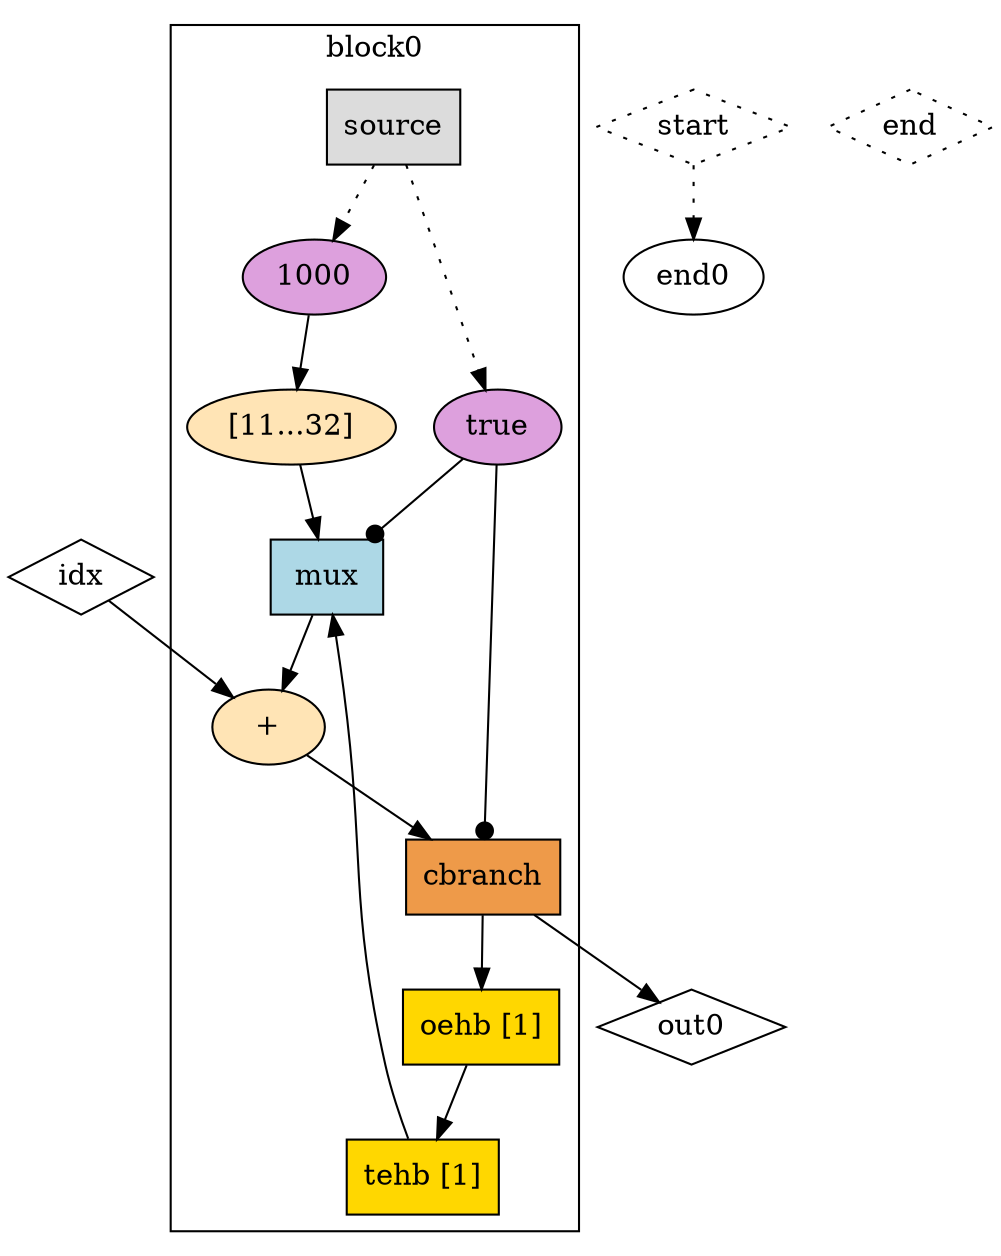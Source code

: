 Digraph G {
  splines=spline;
  compound=true; // Allow edges between clusters
  // Function arguments
  "idx" [mlir_op="handshake.func", shape=diamond, label="idx", style="solid"]
  "start" [mlir_op="handshake.func", shape=diamond, label="start", style="dotted"]
  // Function results
  "out0" [mlir_op="handshake.func", shape=diamond, label="out0", style="solid"]
  "end" [mlir_op="handshake.func", shape=diamond, label="end", style="dotted"]
  // Units/Channels in BB 0
  subgraph "cluster0" {
    label="block0"
    // Units in BB 0
    "source0" [mlir_op="handshake.source", label="source", fillcolor=gainsboro, shape="box", style="filled"]
    "constant1" [mlir_op="handshake.constant", label="1000", fillcolor=plum, shape="oval", style="filled"]
    "extsi0" [mlir_op="handshake.extsi", label="[11...32]", fillcolor=moccasin, shape="oval", style="filled"]
    "mux1" [mlir_op="handshake.mux", label="mux", fillcolor=lightblue, shape="box", style="filled"]
    "addi0" [mlir_op="handshake.addi", label="+", fillcolor=moccasin, shape="oval", style="filled"]
    "constant0" [mlir_op="handshake.constant", label="true", fillcolor=plum, shape="oval", style="filled"]
    "cond_br3" [mlir_op="handshake.cond_br", label="cbranch", fillcolor=tan2, shape="box", style="filled"]
    "buffer0" [mlir_op="handshake.buffer", label="oehb [1]", fillcolor=gold, shape="box", style="filled"]
    "buffer1" [mlir_op="handshake.buffer", label="tehb [1]", fillcolor=gold, shape="box", style="filled"]
    // Channels in BB 0
    "source0" -> "constant0" [style="dotted", dir="both", arrowtail="none", arrowhead="normal", ]
    "source0" -> "constant1" [style="dotted", dir="both", arrowtail="none", arrowhead="normal", ]
    "constant1" -> "extsi0" [style="solid", dir="both", arrowtail="none", arrowhead="normal", ]
    "extsi0" -> "mux1" [style="solid", dir="both", arrowtail="none", arrowhead="normal", ]
    "mux1" -> "addi0" [style="solid", dir="both", arrowtail="none", arrowhead="normal", ]
    "addi0" -> "cond_br3" [style="solid", dir="both", arrowtail="none", arrowhead="normal", ]
    "constant0" -> "cond_br3" [style="solid", dir="both", arrowtail="none", arrowhead="dot", ]
    "constant0" -> "mux1" [style="solid", dir="both", arrowtail="none", arrowhead="dot", ]
    "cond_br3" -> "buffer0" [style="solid", dir="both", arrowtail="none", arrowhead="normal", ]
    "buffer0" -> "buffer1" [style="solid", dir="both", arrowtail="none", arrowhead="normal", ]
    "buffer1" -> "mux1" [style="solid", dir="both", arrowtail="none", arrowhead="normal", ]
  }
  // Units outside of all basic blocks
  // Channels from function arguments
  "idx" -> "addi0" [style="solid", dir="both", arrowtail="none", arrowhead="normal", ]
  "start" -> "end0" [style="dotted", dir="both", arrowtail="none", arrowhead="normal", ]
  // Channels outgoing of BB 0
  "cond_br3" -> "out0" [style="solid", dir="both", arrowtail="none", arrowhead="normal", ]
  // Channels outside of all basic blocks
}
